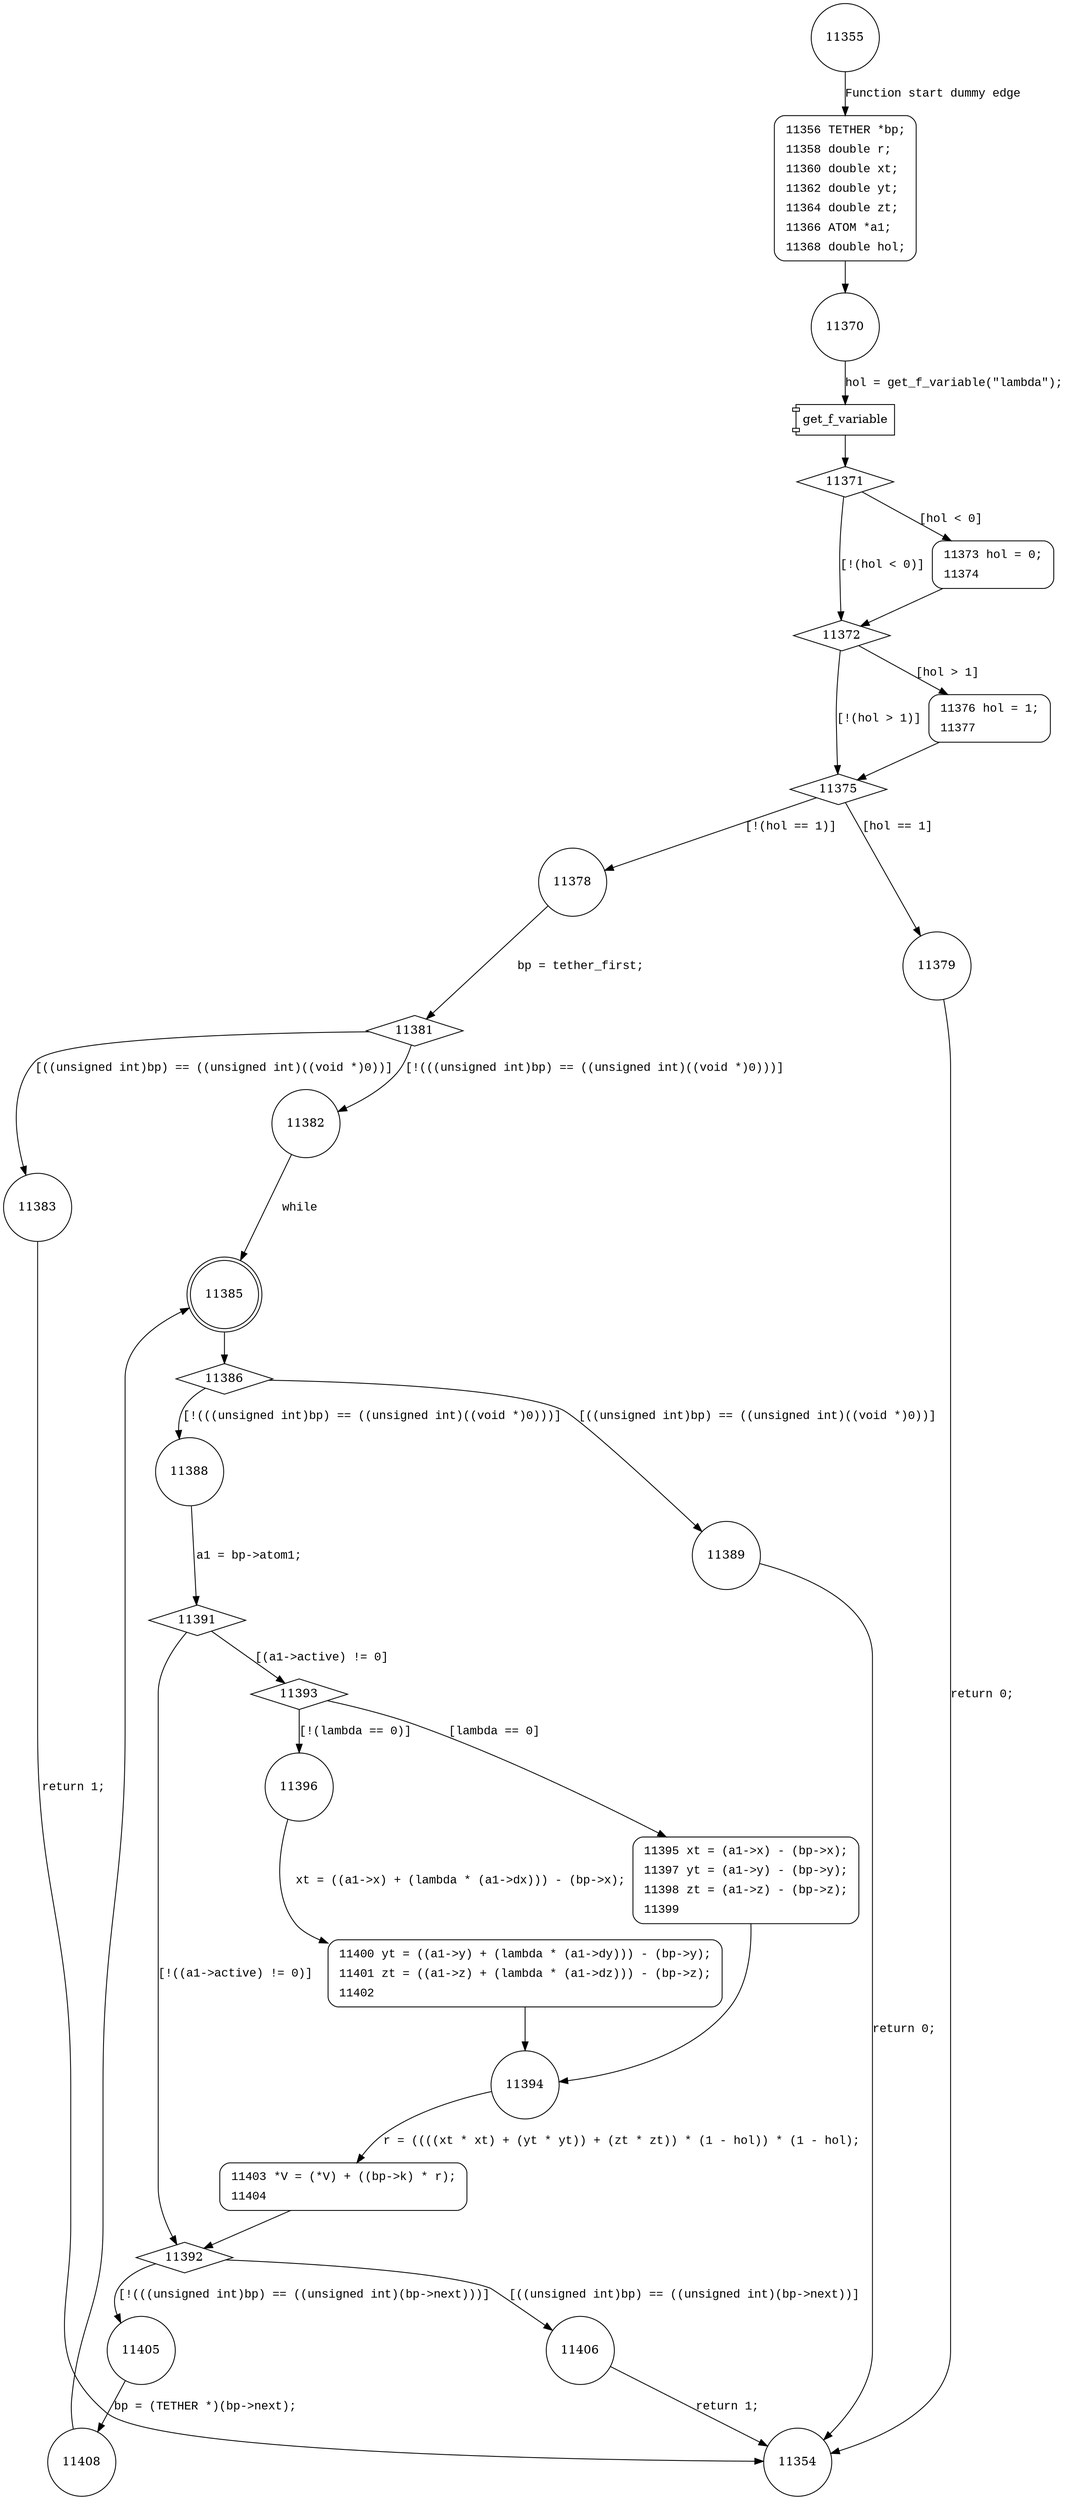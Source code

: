 digraph v_ho_tether {
11355 [shape="circle"]
11356 [shape="circle"]
11370 [shape="circle"]
11371 [shape="diamond"]
11372 [shape="diamond"]
11373 [shape="circle"]
11375 [shape="diamond"]
11376 [shape="circle"]
11378 [shape="circle"]
11379 [shape="circle"]
11381 [shape="diamond"]
11382 [shape="circle"]
11383 [shape="circle"]
11385 [shape="doublecircle"]
11386 [shape="diamond"]
11388 [shape="circle"]
11389 [shape="circle"]
11391 [shape="diamond"]
11392 [shape="diamond"]
11393 [shape="diamond"]
11396 [shape="circle"]
11395 [shape="circle"]
11394 [shape="circle"]
11403 [shape="circle"]
11405 [shape="circle"]
11406 [shape="circle"]
11408 [shape="circle"]
11400 [shape="circle"]
11354 [shape="circle"]
11356 [style="filled,bold" penwidth="1" fillcolor="white" fontname="Courier New" shape="Mrecord" label=<<table border="0" cellborder="0" cellpadding="3" bgcolor="white"><tr><td align="right">11356</td><td align="left">TETHER *bp;</td></tr><tr><td align="right">11358</td><td align="left">double r;</td></tr><tr><td align="right">11360</td><td align="left">double xt;</td></tr><tr><td align="right">11362</td><td align="left">double yt;</td></tr><tr><td align="right">11364</td><td align="left">double zt;</td></tr><tr><td align="right">11366</td><td align="left">ATOM *a1;</td></tr><tr><td align="right">11368</td><td align="left">double hol;</td></tr></table>>]
11356 -> 11370[label=""]
11373 [style="filled,bold" penwidth="1" fillcolor="white" fontname="Courier New" shape="Mrecord" label=<<table border="0" cellborder="0" cellpadding="3" bgcolor="white"><tr><td align="right">11373</td><td align="left">hol = 0;</td></tr><tr><td align="right">11374</td><td align="left"></td></tr></table>>]
11373 -> 11372[label=""]
11376 [style="filled,bold" penwidth="1" fillcolor="white" fontname="Courier New" shape="Mrecord" label=<<table border="0" cellborder="0" cellpadding="3" bgcolor="white"><tr><td align="right">11376</td><td align="left">hol = 1;</td></tr><tr><td align="right">11377</td><td align="left"></td></tr></table>>]
11376 -> 11375[label=""]
11395 [style="filled,bold" penwidth="1" fillcolor="white" fontname="Courier New" shape="Mrecord" label=<<table border="0" cellborder="0" cellpadding="3" bgcolor="white"><tr><td align="right">11395</td><td align="left">xt = (a1-&gt;x) - (bp-&gt;x);</td></tr><tr><td align="right">11397</td><td align="left">yt = (a1-&gt;y) - (bp-&gt;y);</td></tr><tr><td align="right">11398</td><td align="left">zt = (a1-&gt;z) - (bp-&gt;z);</td></tr><tr><td align="right">11399</td><td align="left"></td></tr></table>>]
11395 -> 11394[label=""]
11403 [style="filled,bold" penwidth="1" fillcolor="white" fontname="Courier New" shape="Mrecord" label=<<table border="0" cellborder="0" cellpadding="3" bgcolor="white"><tr><td align="right">11403</td><td align="left">*V = (*V) + ((bp-&gt;k) * r);</td></tr><tr><td align="right">11404</td><td align="left"></td></tr></table>>]
11403 -> 11392[label=""]
11400 [style="filled,bold" penwidth="1" fillcolor="white" fontname="Courier New" shape="Mrecord" label=<<table border="0" cellborder="0" cellpadding="3" bgcolor="white"><tr><td align="right">11400</td><td align="left">yt = ((a1-&gt;y) + (lambda * (a1-&gt;dy))) - (bp-&gt;y);</td></tr><tr><td align="right">11401</td><td align="left">zt = ((a1-&gt;z) + (lambda * (a1-&gt;dz))) - (bp-&gt;z);</td></tr><tr><td align="right">11402</td><td align="left"></td></tr></table>>]
11400 -> 11394[label=""]
11355 -> 11356 [label="Function start dummy edge" fontname="Courier New"]
100385 [shape="component" label="get_f_variable"]
11370 -> 100385 [label="hol = get_f_variable(\"lambda\");" fontname="Courier New"]
100385 -> 11371 [label="" fontname="Courier New"]
11371 -> 11372 [label="[!(hol < 0)]" fontname="Courier New"]
11371 -> 11373 [label="[hol < 0]" fontname="Courier New"]
11372 -> 11375 [label="[!(hol > 1)]" fontname="Courier New"]
11372 -> 11376 [label="[hol > 1]" fontname="Courier New"]
11375 -> 11378 [label="[!(hol == 1)]" fontname="Courier New"]
11375 -> 11379 [label="[hol == 1]" fontname="Courier New"]
11378 -> 11381 [label="bp = tether_first;" fontname="Courier New"]
11381 -> 11382 [label="[!(((unsigned int)bp) == ((unsigned int)((void *)0)))]" fontname="Courier New"]
11381 -> 11383 [label="[((unsigned int)bp) == ((unsigned int)((void *)0))]" fontname="Courier New"]
11382 -> 11385 [label="while" fontname="Courier New"]
11385 -> 11386 [label="" fontname="Courier New"]
11386 -> 11388 [label="[!(((unsigned int)bp) == ((unsigned int)((void *)0)))]" fontname="Courier New"]
11386 -> 11389 [label="[((unsigned int)bp) == ((unsigned int)((void *)0))]" fontname="Courier New"]
11388 -> 11391 [label="a1 = bp->atom1;" fontname="Courier New"]
11391 -> 11392 [label="[!((a1->active) != 0)]" fontname="Courier New"]
11391 -> 11393 [label="[(a1->active) != 0]" fontname="Courier New"]
11393 -> 11396 [label="[!(lambda == 0)]" fontname="Courier New"]
11393 -> 11395 [label="[lambda == 0]" fontname="Courier New"]
11394 -> 11403 [label="r = ((((xt * xt) + (yt * yt)) + (zt * zt)) * (1 - hol)) * (1 - hol);" fontname="Courier New"]
11392 -> 11405 [label="[!(((unsigned int)bp) == ((unsigned int)(bp->next)))]" fontname="Courier New"]
11392 -> 11406 [label="[((unsigned int)bp) == ((unsigned int)(bp->next))]" fontname="Courier New"]
11405 -> 11408 [label="bp = (TETHER *)(bp->next);" fontname="Courier New"]
11396 -> 11400 [label="xt = ((a1->x) + (lambda * (a1->dx))) - (bp->x);" fontname="Courier New"]
11379 -> 11354 [label="return 0;" fontname="Courier New"]
11383 -> 11354 [label="return 1;" fontname="Courier New"]
11389 -> 11354 [label="return 0;" fontname="Courier New"]
11406 -> 11354 [label="return 1;" fontname="Courier New"]
11408 -> 11385 [label="" fontname="Courier New"]
}
